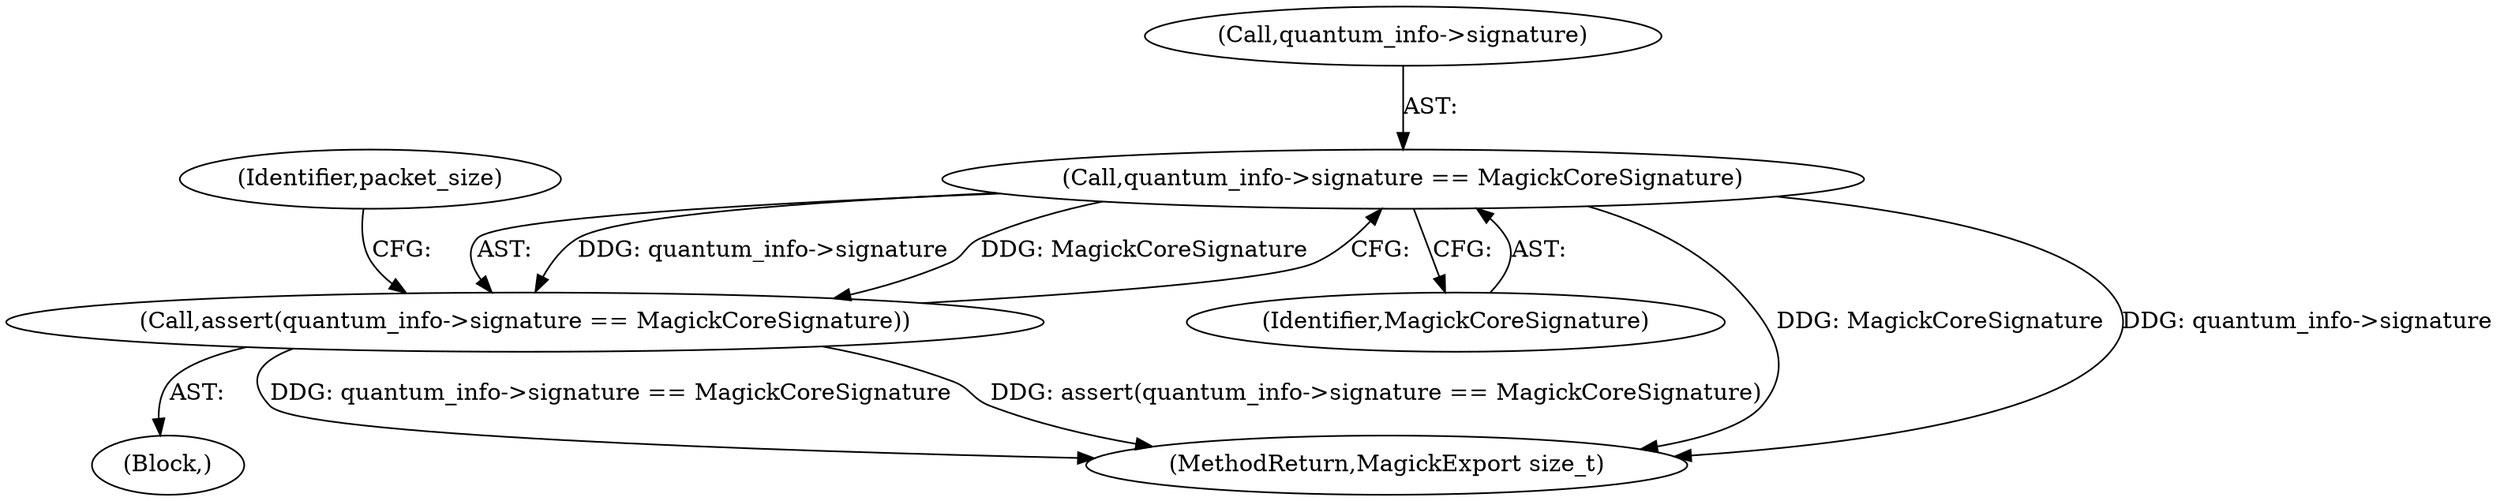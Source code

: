 digraph "0_ImageMagick_c4e63ad30bc42da691f2b5f82a24516dd6b4dc70@pointer" {
"1000114" [label="(Call,quantum_info->signature == MagickCoreSignature)"];
"1000113" [label="(Call,assert(quantum_info->signature == MagickCoreSignature))"];
"1000104" [label="(Block,)"];
"1000118" [label="(Identifier,MagickCoreSignature)"];
"1000215" [label="(MethodReturn,MagickExport size_t)"];
"1000113" [label="(Call,assert(quantum_info->signature == MagickCoreSignature))"];
"1000120" [label="(Identifier,packet_size)"];
"1000114" [label="(Call,quantum_info->signature == MagickCoreSignature)"];
"1000115" [label="(Call,quantum_info->signature)"];
"1000114" -> "1000113"  [label="AST: "];
"1000114" -> "1000118"  [label="CFG: "];
"1000115" -> "1000114"  [label="AST: "];
"1000118" -> "1000114"  [label="AST: "];
"1000113" -> "1000114"  [label="CFG: "];
"1000114" -> "1000215"  [label="DDG: MagickCoreSignature"];
"1000114" -> "1000215"  [label="DDG: quantum_info->signature"];
"1000114" -> "1000113"  [label="DDG: quantum_info->signature"];
"1000114" -> "1000113"  [label="DDG: MagickCoreSignature"];
"1000113" -> "1000104"  [label="AST: "];
"1000120" -> "1000113"  [label="CFG: "];
"1000113" -> "1000215"  [label="DDG: quantum_info->signature == MagickCoreSignature"];
"1000113" -> "1000215"  [label="DDG: assert(quantum_info->signature == MagickCoreSignature)"];
}
